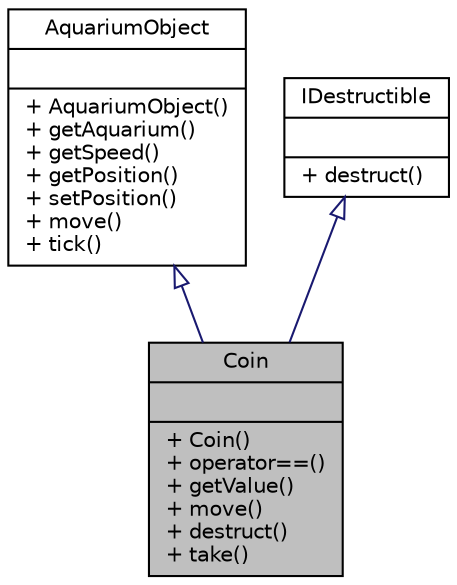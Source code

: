 digraph "Coin"
{
  edge [fontname="Helvetica",fontsize="10",labelfontname="Helvetica",labelfontsize="10"];
  node [fontname="Helvetica",fontsize="10",shape=record];
  Node3 [label="{Coin\n||+ Coin()\l+ operator==()\l+ getValue()\l+ move()\l+ destruct()\l+ take()\l}",height=0.2,width=0.4,color="black", fillcolor="grey75", style="filled", fontcolor="black"];
  Node4 -> Node3 [dir="back",color="midnightblue",fontsize="10",style="solid",arrowtail="onormal"];
  Node4 [label="{AquariumObject\n||+ AquariumObject()\l+ getAquarium()\l+ getSpeed()\l+ getPosition()\l+ setPosition()\l+ move()\l+ tick()\l}",height=0.2,width=0.4,color="black", fillcolor="white", style="filled",URL="$class_aquarium_object.html"];
  Node5 -> Node3 [dir="back",color="midnightblue",fontsize="10",style="solid",arrowtail="onormal"];
  Node5 [label="{IDestructible\n||+ destruct()\l}",height=0.2,width=0.4,color="black", fillcolor="white", style="filled",URL="$class_i_destructible.html"];
}
